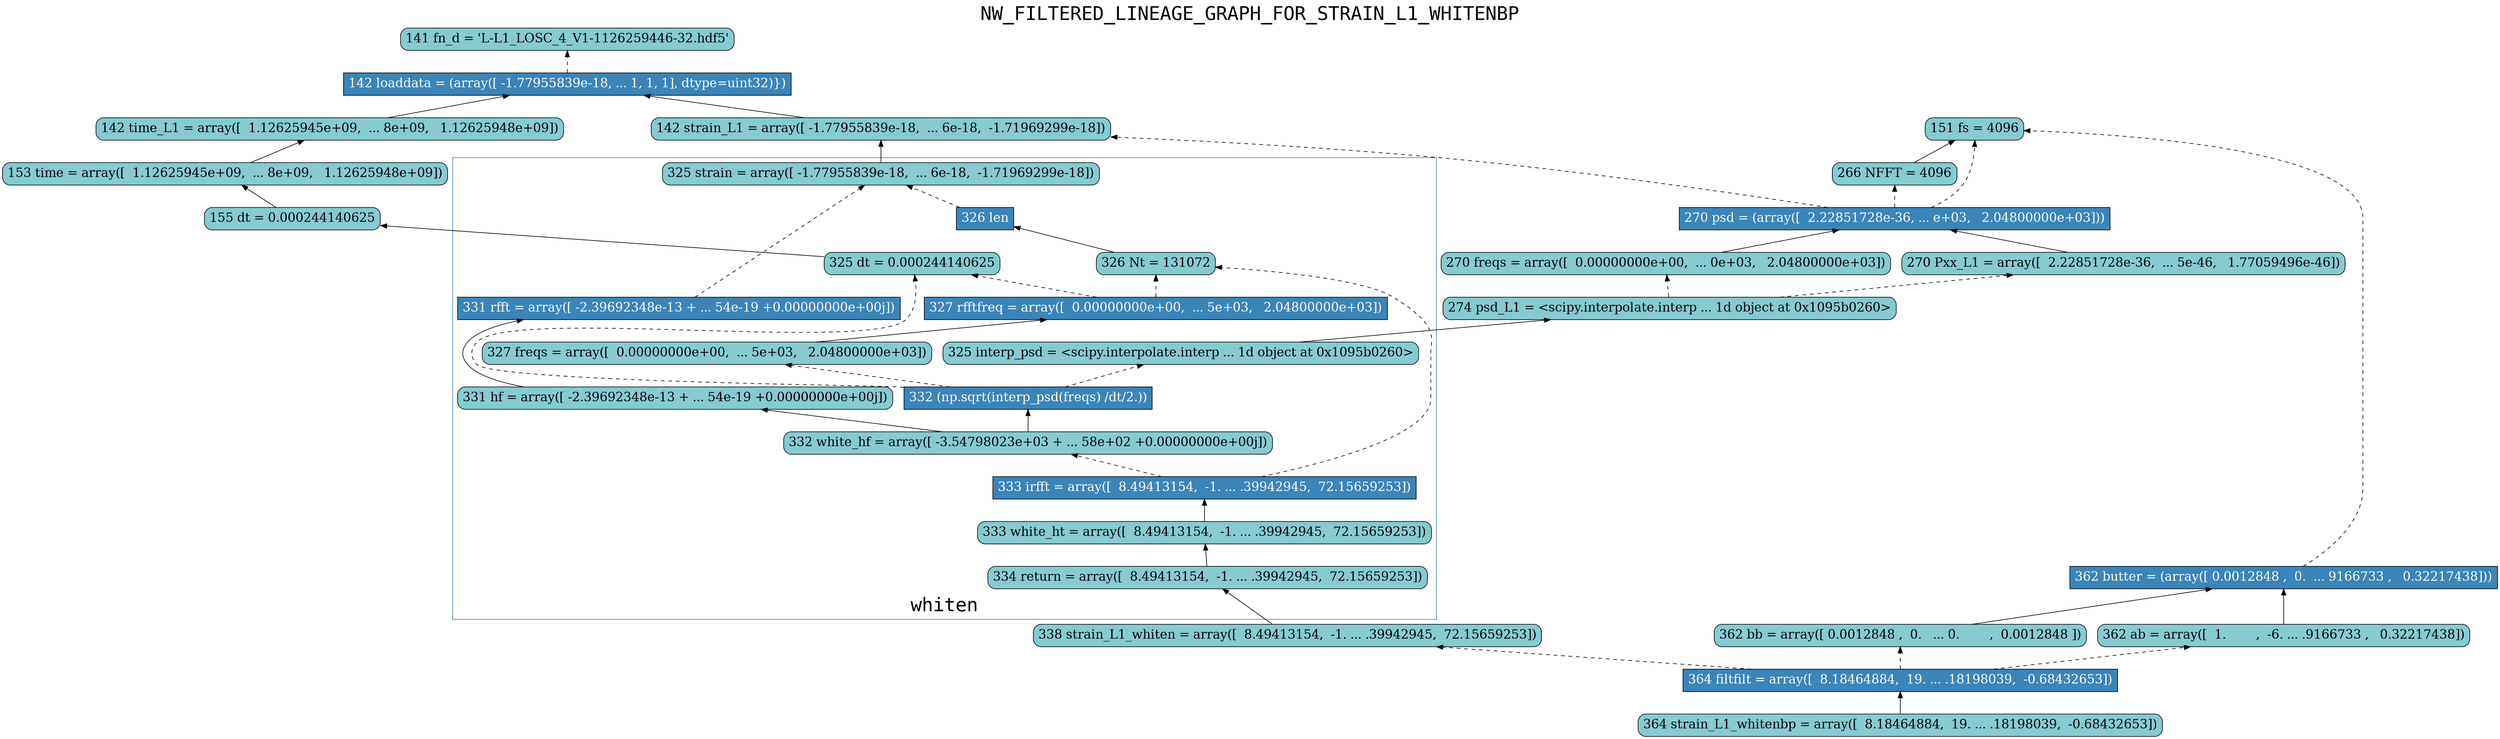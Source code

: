 digraph dependency {
    rankdir=BT;

/* Title for graph */
fontname=Courier; fontsize=30; labelloc=t
label=NW_FILTERED_LINEAGE_GRAPH_FOR_STRAIN_L1_WHITENBP

    node[fontsize=20]
    v_1_36 [label="141 fn_d = 'L-L1_LOSC_4_V1-1126259446-32.hdf5'" fillcolor="#85CBD0" fontcolor="black" shape="box" style="rounded,filled"];
    v_1_39 [label="142 loaddata = (array([ -1.77955839e-18, ... 1, 1, 1], dtype=uint32)})" fillcolor="#3A85B9" fontcolor="white" shape="box" style="filled"];
    v_1_40 [label="142 time_L1 = array([  1.12625945e+09,  ... 8e+09,   1.12625948e+09])" fillcolor="#85CBD0" fontcolor="black" shape="box" style="rounded,filled"];
    v_1_41 [label="142 strain_L1 = array([ -1.77955839e-18,  ... 6e-18,  -1.71969299e-18])" fillcolor="#85CBD0" fontcolor="black" shape="box" style="rounded,filled"];
    v_1_57 [label="151 fs = 4096" fillcolor="#85CBD0" fontcolor="black" shape="box" style="rounded,filled"];
    v_1_58 [label="153 time = array([  1.12625945e+09,  ... 8e+09,   1.12625948e+09])" fillcolor="#85CBD0" fontcolor="black" shape="box" style="rounded,filled"];
    v_1_59 [label="155 dt = 0.000244140625" fillcolor="#85CBD0" fontcolor="black" shape="box" style="rounded,filled"];
    v_1_293 [label="266 NFFT = 4096" fillcolor="#85CBD0" fontcolor="black" shape="box" style="rounded,filled"];
    v_1_303 [label="270 psd = (array([  2.22851728e-36, ... e+03,   2.04800000e+03]))" fillcolor="#3A85B9" fontcolor="white" shape="box" style="filled"];
    v_1_304 [label="270 freqs = array([  0.00000000e+00,  ... 0e+03,   2.04800000e+03])" fillcolor="#85CBD0" fontcolor="black" shape="box" style="rounded,filled"];
    v_1_305 [label="270 Pxx_L1 = array([  2.22851728e-36,  ... 5e-46,   1.77059496e-46])" fillcolor="#85CBD0" fontcolor="black" shape="box" style="rounded,filled"];
    v_1_313 [label="274 psd_L1 = <scipy.interpolate.interp ... 1d object at 0x1095b0260>" fillcolor="#85CBD0" fontcolor="black" shape="box" style="rounded,filled"];
    subgraph cluster_79  {
        color="#3A85B9";
        fontsize=30;
        label = "whiten";
    }
    subgraph cluster_85  {
        color="#3A85B9";
        fontsize=30;
        label = "whiten";
        v_85_414 [label="334 return = array([  8.49413154,  -1. ... .39942945,  72.15659253])" fillcolor="#85CBD0" fontcolor="black" shape="box" style="rounded,filled"];
        v_85_385 [label="325 strain = array([ -1.77955839e-18,  ... 6e-18,  -1.71969299e-18])" fillcolor="#85CBD0" fontcolor="black" shape="box" style="rounded,filled"];
        v_85_386 [label="325 interp_psd = <scipy.interpolate.interp ... 1d object at 0x1095b0260>" fillcolor="#85CBD0" fontcolor="black" shape="box" style="rounded,filled"];
        v_85_387 [label="325 dt = 0.000244140625" fillcolor="#85CBD0" fontcolor="black" shape="box" style="rounded,filled"];
        v_85_385 [label="325 strain = array([ -1.77955839e-18,  ... 6e-18,  -1.71969299e-18])" fillcolor="#85CBD0" fontcolor="black" shape="box" style="rounded,filled"];
        v_85_386 [label="325 interp_psd = <scipy.interpolate.interp ... 1d object at 0x1095b0260>" fillcolor="#85CBD0" fontcolor="black" shape="box" style="rounded,filled"];
        v_85_387 [label="325 dt = 0.000244140625" fillcolor="#85CBD0" fontcolor="black" shape="box" style="rounded,filled"];
        v_85_394 [label="326 len" fillcolor="#3A85B9" fontcolor="white" shape="box" style="filled"];
        v_85_395 [label="326 Nt = 131072" fillcolor="#85CBD0" fontcolor="black" shape="box" style="rounded,filled"];
        v_85_398 [label="327 rfftfreq = array([  0.00000000e+00,  ... 5e+03,   2.04800000e+03])" fillcolor="#3A85B9" fontcolor="white" shape="box" style="filled"];
        v_85_399 [label="327 freqs = array([  0.00000000e+00,  ... 5e+03,   2.04800000e+03])" fillcolor="#85CBD0" fontcolor="black" shape="box" style="rounded,filled"];
        v_85_402 [label="331 rfft = array([ -2.39692348e-13 + ... 54e-19 +0.00000000e+00j])" fillcolor="#3A85B9" fontcolor="white" shape="box" style="filled"];
        v_85_403 [label="331 hf = array([ -2.39692348e-13 + ... 54e-19 +0.00000000e+00j])" fillcolor="#85CBD0" fontcolor="black" shape="box" style="rounded,filled"];
        v_85_407 [label="332 (np.sqrt(interp_psd(freqs) /dt/2.))" fillcolor="#3A85B9" fontcolor="white" shape="box" style="filled"];
        v_85_409 [label="332 white_hf = array([ -3.54798023e+03 + ... 58e+02 +0.00000000e+00j])" fillcolor="#85CBD0" fontcolor="black" shape="box" style="rounded,filled"];
        v_85_412 [label="333 irfft = array([  8.49413154,  -1. ... .39942945,  72.15659253])" fillcolor="#3A85B9" fontcolor="white" shape="box" style="filled"];
        v_85_413 [label="333 white_ht = array([  8.49413154,  -1. ... .39942945,  72.15659253])" fillcolor="#85CBD0" fontcolor="black" shape="box" style="rounded,filled"];
        v_85_414 [label="334 return = array([  8.49413154,  -1. ... .39942945,  72.15659253])" fillcolor="#85CBD0" fontcolor="black" shape="box" style="rounded,filled"];
    }
    v_1_416 [label="338 strain_L1_whiten = array([  8.49413154,  -1. ... .39942945,  72.15659253])" fillcolor="#85CBD0" fontcolor="black" shape="box" style="rounded,filled"];
    subgraph cluster_91  {
        color="#3A85B9";
        fontsize=30;
        label = "whiten";
    }
    v_1_451 [label="362 butter = (array([ 0.0012848 ,  0.  ... 9166733 ,   0.32217438]))" fillcolor="#3A85B9" fontcolor="white" shape="box" style="filled"];
    v_1_452 [label="362 ab = array([  1.        ,  -6. ... .9166733 ,   0.32217438])" fillcolor="#85CBD0" fontcolor="black" shape="box" style="rounded,filled"];
    v_1_453 [label="362 bb = array([ 0.0012848 ,  0.   ... 0.        ,  0.0012848 ])" fillcolor="#85CBD0" fontcolor="black" shape="box" style="rounded,filled"];
    v_1_460 [label="364 filtfilt = array([  8.18464884,  19. ... .18198039,  -0.68432653])" fillcolor="#3A85B9" fontcolor="white" shape="box" style="filled"];
    v_1_461 [label="364 strain_L1_whitenbp = array([  8.18464884,  19. ... .18198039,  -0.68432653])" fillcolor="#85CBD0" fontcolor="black" shape="box" style="rounded,filled"];
    subgraph cluster_149  {
        color="#3A85B9";
        fontsize=30;
        label = "get_filter_coefs";
    }
    subgraph cluster_330  {
        color="#3A85B9";
        fontsize=30;
        label = "filter_data";
    }
    subgraph cluster_380  {
        color="#3A85B9";
        fontsize=30;
        label = "filter_data";
    }
    subgraph cluster_399  {
        color="#3A85B9";
        fontsize=30;
        label = "filter_data";
    }
    subgraph cluster_418  {
        color="#3A85B9";
        fontsize=30;
        label = "filter_data";
    }
    subgraph cluster_459  {
        color="#3A85B9";
        fontsize=30;
        label = "write_wavfile";
    }
    subgraph cluster_462  {
        color="#3A85B9";
        fontsize=30;
        label = "write_wavfile";
    }
    subgraph cluster_465  {
        color="#3A85B9";
        fontsize=30;
        label = "write_wavfile";
    }
    subgraph cluster_468  {
        color="#3A85B9";
        fontsize=30;
        label = "reqshift";
    }
    subgraph cluster_474  {
        color="#3A85B9";
        fontsize=30;
        label = "reqshift";
    }
    subgraph cluster_480  {
        color="#3A85B9";
        fontsize=30;
        label = "reqshift";
    }
    subgraph cluster_486  {
        color="#3A85B9";
        fontsize=30;
        label = "write_wavfile";
    }
    subgraph cluster_489  {
        color="#3A85B9";
        fontsize=30;
        label = "write_wavfile";
    }
    subgraph cluster_492  {
        color="#3A85B9";
        fontsize=30;
        label = "write_wavfile";
    }
    v_85_386 -> v_1_313 [style=""];
    v_1_303 -> v_1_293 [style="dashed"];
    v_1_41 -> v_1_39 [style=""];
    v_1_59 -> v_1_58 [style=""];
    v_1_461 -> v_1_460 [style=""];
    v_85_409 -> v_85_407 [style=""];
    v_1_40 -> v_1_39 [style=""];
    v_85_402 -> v_85_385 [style="dashed"];
    v_85_398 -> v_85_387 [style="dashed"];
    v_85_407 -> v_85_386 [style="dashed"];
    v_1_460 -> v_1_453 [style="dashed"];
    v_85_414 -> v_85_413 [style=""];
    v_1_303 -> v_1_41 [style="dashed"];
    v_85_395 -> v_85_394 [style=""];
    v_85_398 -> v_85_395 [style="dashed"];
    v_85_387 -> v_1_59 [style=""];
    v_85_403 -> v_85_402 [style=""];
    v_1_313 -> v_1_304 [style="dashed"];
    v_85_407 -> v_85_387 [style="dashed"];
    v_1_416 -> v_85_414 [style=""];
    v_1_305 -> v_1_303 [style=""];
    v_1_453 -> v_1_451 [style=""];
    v_1_304 -> v_1_303 [style=""];
    v_1_460 -> v_1_452 [style="dashed"];
    v_85_407 -> v_85_399 [style="dashed"];
    v_85_413 -> v_85_412 [style=""];
    v_1_313 -> v_1_305 [style="dashed"];
    v_1_451 -> v_1_57 [style="dashed"];
    v_85_399 -> v_85_398 [style=""];
    v_85_409 -> v_85_403 [style=""];
    v_85_412 -> v_85_409 [style="dashed"];
    v_1_452 -> v_1_451 [style=""];
    v_1_460 -> v_1_416 [style="dashed"];
    v_1_303 -> v_1_57 [style="dashed"];
    v_1_293 -> v_1_57 [style=""];
    v_85_385 -> v_1_41 [style=""];
    v_1_39 -> v_1_36 [style="dashed"];
    v_85_394 -> v_85_385 [style="dashed"];
    v_85_412 -> v_85_395 [style="dashed"];
    v_1_58 -> v_1_40 [style=""];
}

